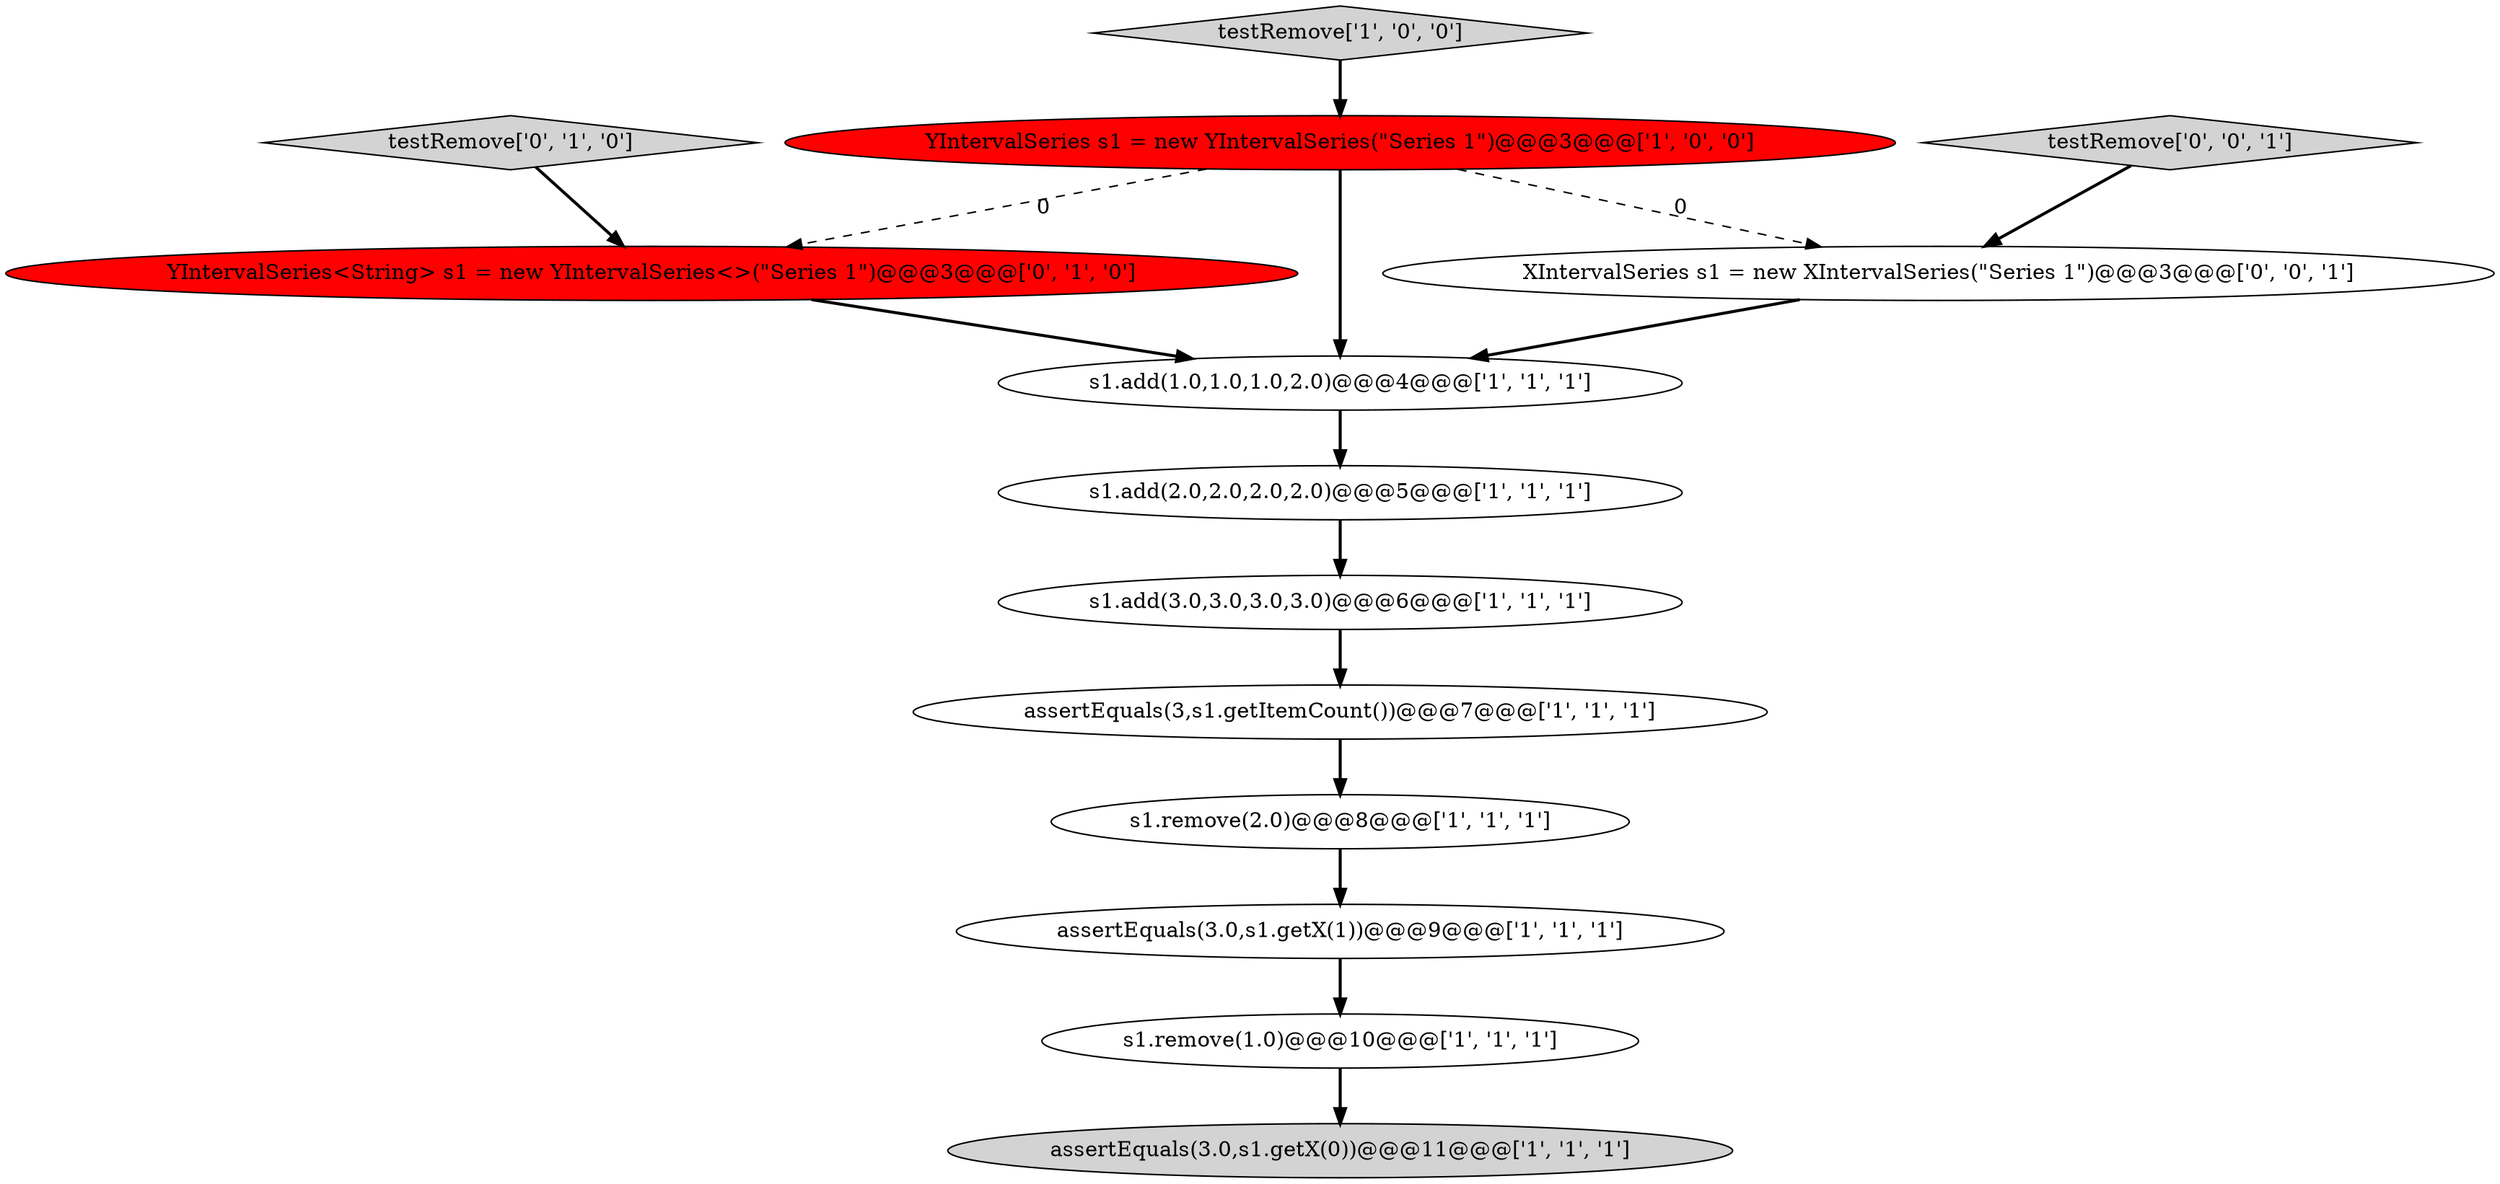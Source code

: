digraph {
8 [style = filled, label = "s1.remove(1.0)@@@10@@@['1', '1', '1']", fillcolor = white, shape = ellipse image = "AAA0AAABBB1BBB"];
4 [style = filled, label = "YIntervalSeries s1 = new YIntervalSeries(\"Series 1\")@@@3@@@['1', '0', '0']", fillcolor = red, shape = ellipse image = "AAA1AAABBB1BBB"];
2 [style = filled, label = "s1.add(1.0,1.0,1.0,2.0)@@@4@@@['1', '1', '1']", fillcolor = white, shape = ellipse image = "AAA0AAABBB1BBB"];
1 [style = filled, label = "s1.remove(2.0)@@@8@@@['1', '1', '1']", fillcolor = white, shape = ellipse image = "AAA0AAABBB1BBB"];
10 [style = filled, label = "YIntervalSeries<String> s1 = new YIntervalSeries<>(\"Series 1\")@@@3@@@['0', '1', '0']", fillcolor = red, shape = ellipse image = "AAA1AAABBB2BBB"];
7 [style = filled, label = "s1.add(2.0,2.0,2.0,2.0)@@@5@@@['1', '1', '1']", fillcolor = white, shape = ellipse image = "AAA0AAABBB1BBB"];
3 [style = filled, label = "assertEquals(3.0,s1.getX(0))@@@11@@@['1', '1', '1']", fillcolor = lightgray, shape = ellipse image = "AAA0AAABBB1BBB"];
11 [style = filled, label = "testRemove['0', '1', '0']", fillcolor = lightgray, shape = diamond image = "AAA0AAABBB2BBB"];
12 [style = filled, label = "testRemove['0', '0', '1']", fillcolor = lightgray, shape = diamond image = "AAA0AAABBB3BBB"];
0 [style = filled, label = "assertEquals(3.0,s1.getX(1))@@@9@@@['1', '1', '1']", fillcolor = white, shape = ellipse image = "AAA0AAABBB1BBB"];
5 [style = filled, label = "assertEquals(3,s1.getItemCount())@@@7@@@['1', '1', '1']", fillcolor = white, shape = ellipse image = "AAA0AAABBB1BBB"];
9 [style = filled, label = "s1.add(3.0,3.0,3.0,3.0)@@@6@@@['1', '1', '1']", fillcolor = white, shape = ellipse image = "AAA0AAABBB1BBB"];
13 [style = filled, label = "XIntervalSeries s1 = new XIntervalSeries(\"Series 1\")@@@3@@@['0', '0', '1']", fillcolor = white, shape = ellipse image = "AAA0AAABBB3BBB"];
6 [style = filled, label = "testRemove['1', '0', '0']", fillcolor = lightgray, shape = diamond image = "AAA0AAABBB1BBB"];
9->5 [style = bold, label=""];
7->9 [style = bold, label=""];
12->13 [style = bold, label=""];
5->1 [style = bold, label=""];
6->4 [style = bold, label=""];
10->2 [style = bold, label=""];
4->2 [style = bold, label=""];
2->7 [style = bold, label=""];
1->0 [style = bold, label=""];
4->10 [style = dashed, label="0"];
4->13 [style = dashed, label="0"];
13->2 [style = bold, label=""];
11->10 [style = bold, label=""];
0->8 [style = bold, label=""];
8->3 [style = bold, label=""];
}
